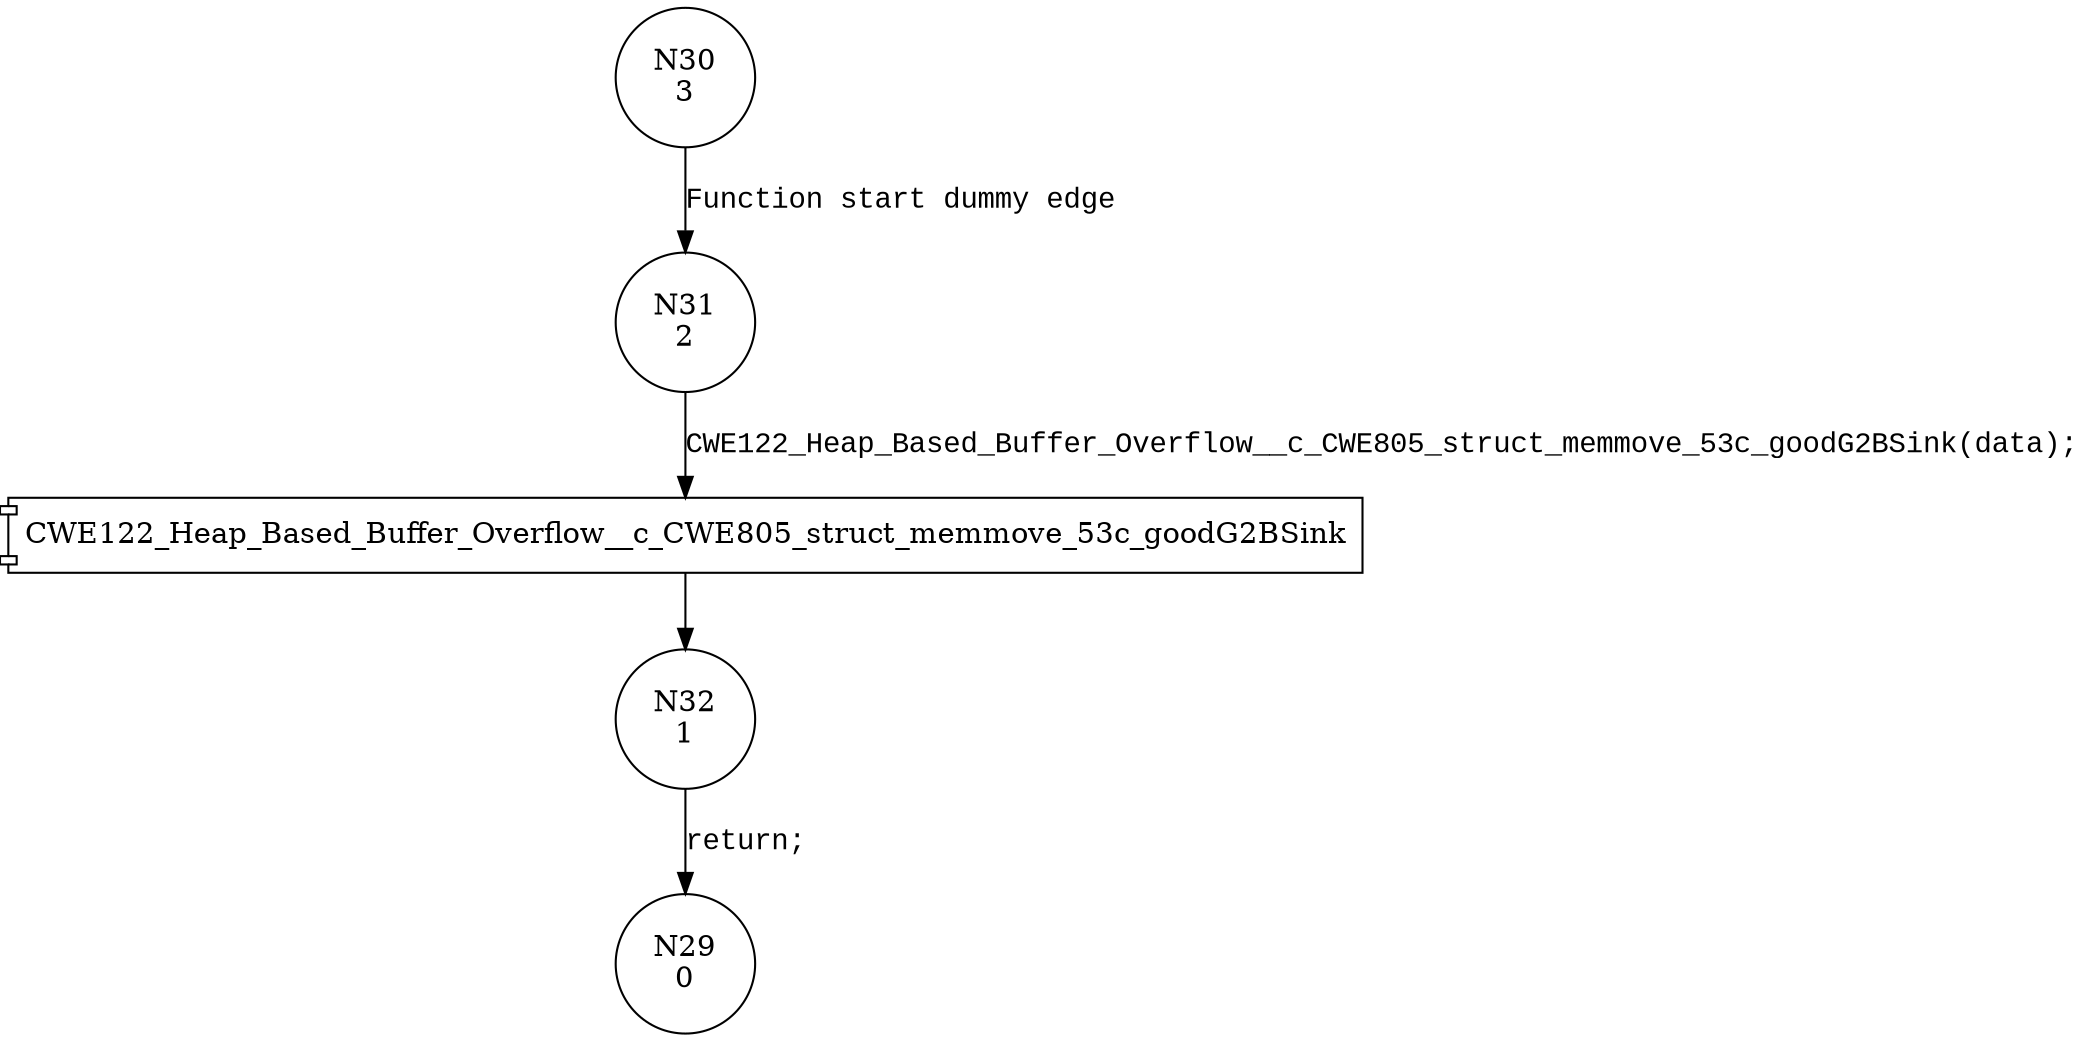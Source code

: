 digraph CWE122_Heap_Based_Buffer_Overflow__c_CWE805_struct_memmove_53b_goodG2BSink {
30 [shape="circle" label="N30\n3"]
31 [shape="circle" label="N31\n2"]
32 [shape="circle" label="N32\n1"]
29 [shape="circle" label="N29\n0"]
30 -> 31 [label="Function start dummy edge" fontname="Courier New"]
100017 [shape="component" label="CWE122_Heap_Based_Buffer_Overflow__c_CWE805_struct_memmove_53c_goodG2BSink"]
31 -> 100017 [label="CWE122_Heap_Based_Buffer_Overflow__c_CWE805_struct_memmove_53c_goodG2BSink(data);" fontname="Courier New"]
100017 -> 32 [label="" fontname="Courier New"]
32 -> 29 [label="return;" fontname="Courier New"]
}